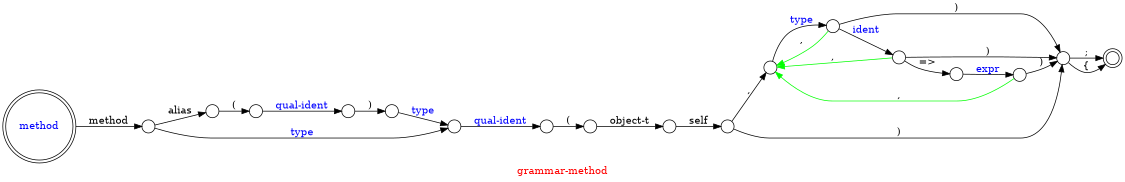 // Copyright (C) 2007, 2008, 2009 Robert Nielsen <robert@dakota.org>
//
// Licensed under the Apache License, Version 2.0 (the "License");
// you may not use this file except in compliance with the License.
// You may obtain a copy of the License at
//
//      http://www.apache.org/licenses/LICENSE-2.0
//
// Unless required by applicable law or agreed to in writing, software
// distributed under the License is distributed on an "AS IS" BASIS,
// WITHOUT WARRANTIES OR CONDITIONS OF ANY KIND, either express or implied.
// See the License for the specific language governing permissions and
// limitations under the License.

// method alias(fred) object-t foo(object-t self,
//                                 int32-t  fa1);

// method alias(va:fred) object-t va:foo(object-t  self,
//                                       object-t  fa1,
//                                       va-list-t args);

// method object-t foo(object-t self,
//                     int32-t  fa1, 
//                     object-t ka1 => {},
//                     int32-t  ka2 => {0});

// other method decorators: format-printf(), format-scanf(), format-va-printf(), format-va-scanf()

digraph "grammar-method"
{
  graph [ label = "\G", fontcolor = red ];
  graph [ rankdir = LR, center = true ];
  graph [ page = "8.5,11", size = "7.5,10" ];
//   graph [ concentrate = true ];
  node [ shape = circle ];

  "method" [ shape = doublecircle, fontcolor = blue ];

  node [ label = "", width = 0.25 ];

  "999" [ shape = doublecircle ];

  "method" -> 000 [ label = "method" ];
  000 -> 010 [ label = "alias" ];
  010 -> 020 [ label = "(" ];
  020 -> 030 [ label = "qual-ident", fontcolor = blue ];
  030 -> 040 [ label = ")" ];
  040 -> 050 [ label = "type", fontcolor = blue ];
  000 -> 050 [ label = "type", fontcolor = blue ];
  050 -> 060 [ label = "qual-ident", fontcolor = blue ];
  060 -> 070 [ label = "(" ];
  070 -> 080 [ label = "object-t" ];
  080 -> 090 [ label = "self" ];

  090 -> 100 [ label = "," ];
  090 -> 150 [ label = ")" ];
  100 -> 110 [ label = "type", fontcolor = blue ];
  110 -> 120 [ label = "ident", fontcolor = blue ];

  120 -> 130 [ label = "=>" ];
  130 -> 140 [ label = "expr", fontcolor = blue ];
  140 -> 150 [ label = ")" ];

  150 -> 999 [ label = ";" ];
  150 -> 999 [ label = "{" ];

  100 -> 110 [ label = ",", dir = back, color = green ];
  100 -> 120 [ label = ",", dir = back, color = green ];
  100 -> 140 [ label = ",", dir = back, color = green ];

  110 -> 150 [ label = ")" ];
  120 -> 150 [ label = ")" ];
}
